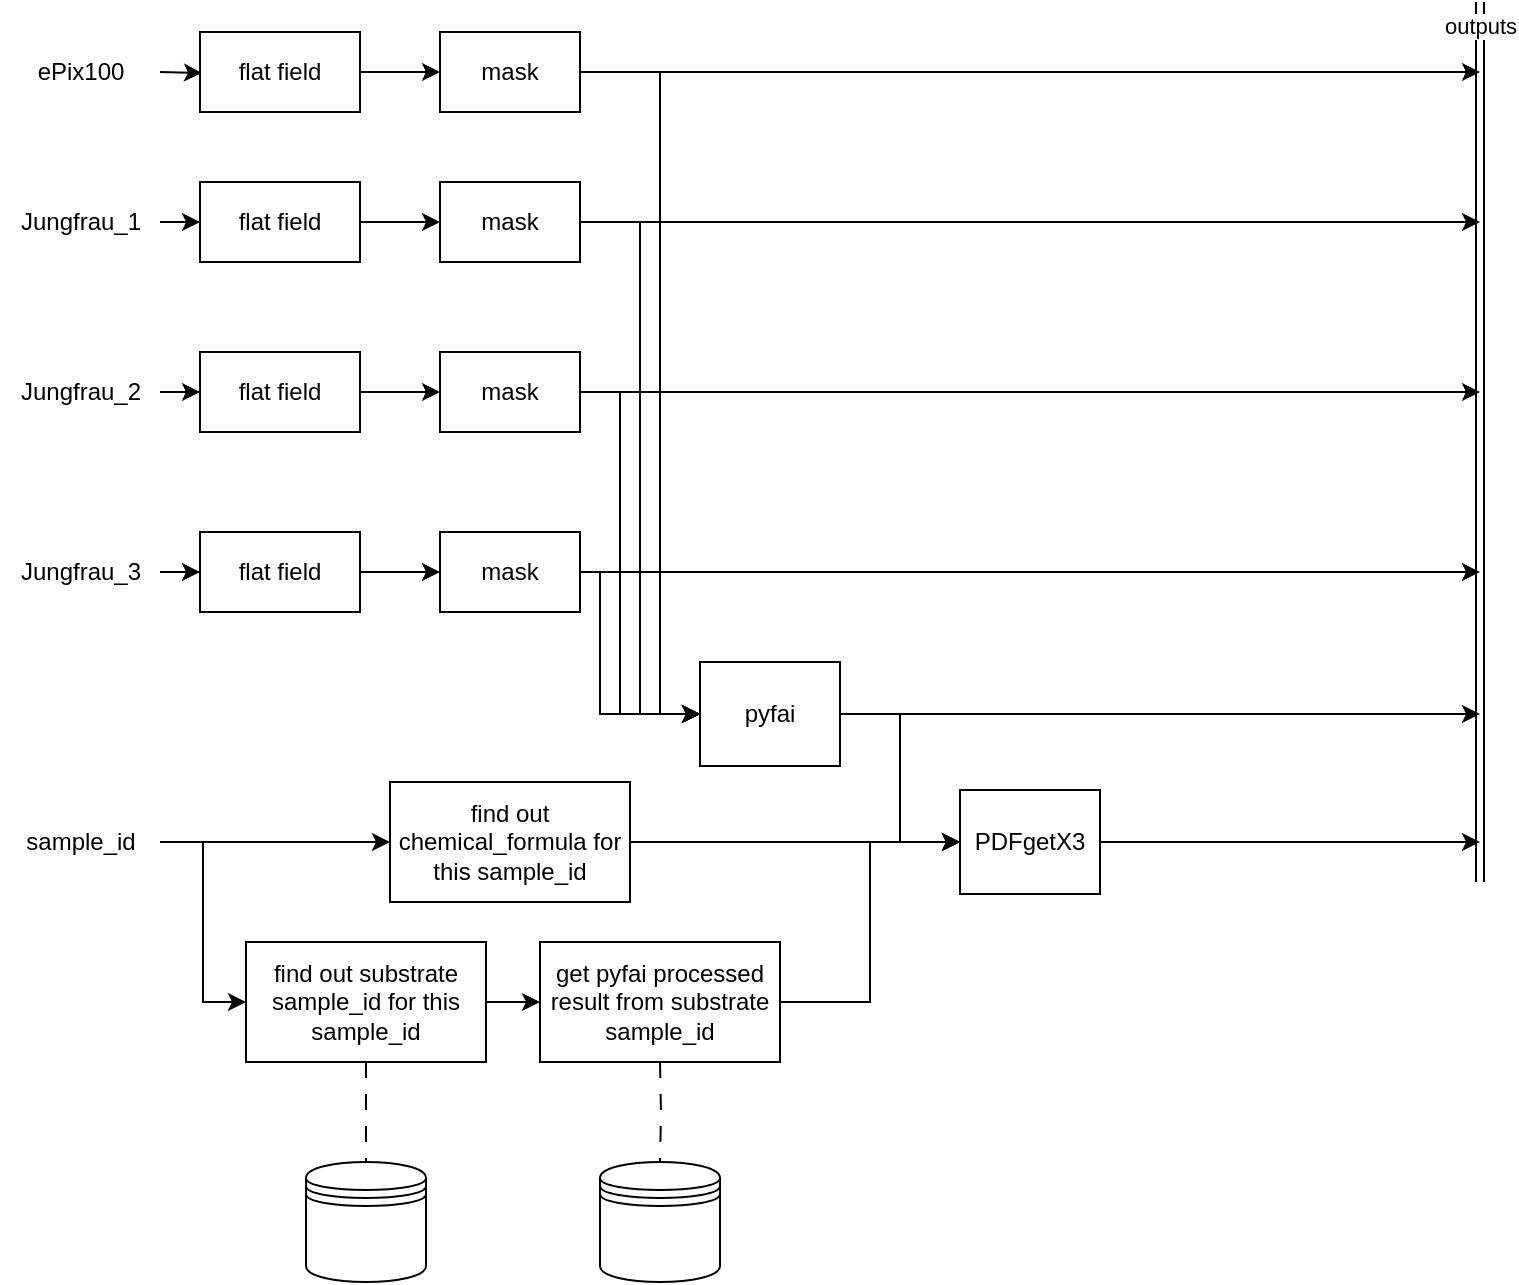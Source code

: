<mxfile version="21.1.7" type="github">
  <diagram name="Page-1" id="lhWWaMpEu8fQ6LXQEqeM">
    <mxGraphModel dx="1658" dy="1011" grid="1" gridSize="10" guides="1" tooltips="1" connect="1" arrows="1" fold="1" page="1" pageScale="1" pageWidth="827" pageHeight="1169" math="0" shadow="0">
      <root>
        <mxCell id="0" />
        <mxCell id="1" parent="0" />
        <mxCell id="IkbrlV8vESrTVHvmI2JB-5" value="" style="edgeStyle=orthogonalEdgeStyle;rounded=0;orthogonalLoop=1;jettySize=auto;html=1;" parent="1" source="IkbrlV8vESrTVHvmI2JB-1" target="IkbrlV8vESrTVHvmI2JB-4" edge="1">
          <mxGeometry relative="1" as="geometry" />
        </mxCell>
        <mxCell id="IkbrlV8vESrTVHvmI2JB-1" value="Jungfrau_1" style="text;html=1;align=center;verticalAlign=middle;resizable=0;points=[];autosize=1;strokeColor=none;fillColor=none;" parent="1" vertex="1">
          <mxGeometry x="10" y="105" width="80" height="30" as="geometry" />
        </mxCell>
        <mxCell id="IkbrlV8vESrTVHvmI2JB-7" value="" style="edgeStyle=orthogonalEdgeStyle;rounded=0;orthogonalLoop=1;jettySize=auto;html=1;" parent="1" source="IkbrlV8vESrTVHvmI2JB-2" target="IkbrlV8vESrTVHvmI2JB-6" edge="1">
          <mxGeometry relative="1" as="geometry" />
        </mxCell>
        <mxCell id="IkbrlV8vESrTVHvmI2JB-2" value="Jungfrau_2" style="text;html=1;align=center;verticalAlign=middle;resizable=0;points=[];autosize=1;strokeColor=none;fillColor=none;" parent="1" vertex="1">
          <mxGeometry x="10" y="190" width="80" height="30" as="geometry" />
        </mxCell>
        <mxCell id="IkbrlV8vESrTVHvmI2JB-9" value="" style="edgeStyle=orthogonalEdgeStyle;rounded=0;orthogonalLoop=1;jettySize=auto;html=1;" parent="1" source="IkbrlV8vESrTVHvmI2JB-3" target="IkbrlV8vESrTVHvmI2JB-8" edge="1">
          <mxGeometry relative="1" as="geometry" />
        </mxCell>
        <mxCell id="IkbrlV8vESrTVHvmI2JB-3" value="Jungfrau_3" style="text;html=1;align=center;verticalAlign=middle;resizable=0;points=[];autosize=1;strokeColor=none;fillColor=none;" parent="1" vertex="1">
          <mxGeometry x="10" y="280" width="80" height="30" as="geometry" />
        </mxCell>
        <mxCell id="IkbrlV8vESrTVHvmI2JB-14" value="" style="edgeStyle=orthogonalEdgeStyle;rounded=0;orthogonalLoop=1;jettySize=auto;html=1;" parent="1" source="IkbrlV8vESrTVHvmI2JB-4" target="IkbrlV8vESrTVHvmI2JB-10" edge="1">
          <mxGeometry relative="1" as="geometry" />
        </mxCell>
        <mxCell id="IkbrlV8vESrTVHvmI2JB-4" value="flat field" style="rounded=0;whiteSpace=wrap;html=1;" parent="1" vertex="1">
          <mxGeometry x="110" y="100" width="80" height="40" as="geometry" />
        </mxCell>
        <mxCell id="IkbrlV8vESrTVHvmI2JB-15" value="" style="edgeStyle=orthogonalEdgeStyle;rounded=0;orthogonalLoop=1;jettySize=auto;html=1;" parent="1" source="IkbrlV8vESrTVHvmI2JB-6" target="IkbrlV8vESrTVHvmI2JB-11" edge="1">
          <mxGeometry relative="1" as="geometry" />
        </mxCell>
        <mxCell id="IkbrlV8vESrTVHvmI2JB-6" value="flat field" style="rounded=0;whiteSpace=wrap;html=1;" parent="1" vertex="1">
          <mxGeometry x="110" y="185" width="80" height="40" as="geometry" />
        </mxCell>
        <mxCell id="IkbrlV8vESrTVHvmI2JB-16" value="" style="edgeStyle=orthogonalEdgeStyle;rounded=0;orthogonalLoop=1;jettySize=auto;html=1;" parent="1" source="IkbrlV8vESrTVHvmI2JB-8" target="IkbrlV8vESrTVHvmI2JB-12" edge="1">
          <mxGeometry relative="1" as="geometry" />
        </mxCell>
        <mxCell id="IkbrlV8vESrTVHvmI2JB-8" value="flat field" style="rounded=0;whiteSpace=wrap;html=1;" parent="1" vertex="1">
          <mxGeometry x="110" y="275" width="80" height="40" as="geometry" />
        </mxCell>
        <mxCell id="IkbrlV8vESrTVHvmI2JB-18" style="edgeStyle=orthogonalEdgeStyle;rounded=0;orthogonalLoop=1;jettySize=auto;html=1;entryX=0;entryY=0.5;entryDx=0;entryDy=0;" parent="1" source="IkbrlV8vESrTVHvmI2JB-10" target="IkbrlV8vESrTVHvmI2JB-17" edge="1">
          <mxGeometry relative="1" as="geometry">
            <Array as="points">
              <mxPoint x="330" y="120" />
              <mxPoint x="330" y="366" />
            </Array>
          </mxGeometry>
        </mxCell>
        <mxCell id="IkbrlV8vESrTVHvmI2JB-24" style="edgeStyle=orthogonalEdgeStyle;rounded=0;orthogonalLoop=1;jettySize=auto;html=1;" parent="1" source="IkbrlV8vESrTVHvmI2JB-10" edge="1">
          <mxGeometry relative="1" as="geometry">
            <mxPoint x="750" y="120" as="targetPoint" />
          </mxGeometry>
        </mxCell>
        <mxCell id="IkbrlV8vESrTVHvmI2JB-10" value="mask" style="rounded=0;whiteSpace=wrap;html=1;" parent="1" vertex="1">
          <mxGeometry x="230" y="100" width="70" height="40" as="geometry" />
        </mxCell>
        <mxCell id="IkbrlV8vESrTVHvmI2JB-19" value="" style="edgeStyle=orthogonalEdgeStyle;rounded=0;orthogonalLoop=1;jettySize=auto;html=1;entryX=0;entryY=0.5;entryDx=0;entryDy=0;" parent="1" source="IkbrlV8vESrTVHvmI2JB-11" target="IkbrlV8vESrTVHvmI2JB-17" edge="1">
          <mxGeometry relative="1" as="geometry">
            <Array as="points">
              <mxPoint x="320" y="205" />
              <mxPoint x="320" y="366" />
            </Array>
          </mxGeometry>
        </mxCell>
        <mxCell id="IkbrlV8vESrTVHvmI2JB-25" style="edgeStyle=orthogonalEdgeStyle;rounded=0;orthogonalLoop=1;jettySize=auto;html=1;" parent="1" source="IkbrlV8vESrTVHvmI2JB-11" edge="1">
          <mxGeometry relative="1" as="geometry">
            <mxPoint x="750" y="205" as="targetPoint" />
          </mxGeometry>
        </mxCell>
        <mxCell id="IkbrlV8vESrTVHvmI2JB-11" value="mask" style="rounded=0;whiteSpace=wrap;html=1;" parent="1" vertex="1">
          <mxGeometry x="230" y="185" width="70" height="40" as="geometry" />
        </mxCell>
        <mxCell id="IkbrlV8vESrTVHvmI2JB-20" style="edgeStyle=orthogonalEdgeStyle;rounded=0;orthogonalLoop=1;jettySize=auto;html=1;entryX=0;entryY=0.5;entryDx=0;entryDy=0;" parent="1" source="IkbrlV8vESrTVHvmI2JB-12" target="IkbrlV8vESrTVHvmI2JB-17" edge="1">
          <mxGeometry relative="1" as="geometry">
            <Array as="points">
              <mxPoint x="310" y="295" />
              <mxPoint x="310" y="366" />
            </Array>
          </mxGeometry>
        </mxCell>
        <mxCell id="IkbrlV8vESrTVHvmI2JB-26" style="edgeStyle=orthogonalEdgeStyle;rounded=0;orthogonalLoop=1;jettySize=auto;html=1;" parent="1" source="IkbrlV8vESrTVHvmI2JB-12" edge="1">
          <mxGeometry relative="1" as="geometry">
            <mxPoint x="750" y="295" as="targetPoint" />
          </mxGeometry>
        </mxCell>
        <mxCell id="IkbrlV8vESrTVHvmI2JB-12" value="mask" style="rounded=0;whiteSpace=wrap;html=1;" parent="1" vertex="1">
          <mxGeometry x="230" y="275" width="70" height="40" as="geometry" />
        </mxCell>
        <mxCell id="IkbrlV8vESrTVHvmI2JB-28" style="edgeStyle=orthogonalEdgeStyle;rounded=0;orthogonalLoop=1;jettySize=auto;html=1;" parent="1" source="IkbrlV8vESrTVHvmI2JB-17" edge="1">
          <mxGeometry relative="1" as="geometry">
            <mxPoint x="750" y="366" as="targetPoint" />
          </mxGeometry>
        </mxCell>
        <mxCell id="PfKu16TSMddH5ulJ7kb4-6" style="edgeStyle=orthogonalEdgeStyle;rounded=0;orthogonalLoop=1;jettySize=auto;html=1;exitX=1;exitY=0.5;exitDx=0;exitDy=0;entryX=0;entryY=0.5;entryDx=0;entryDy=0;" edge="1" parent="1" source="IkbrlV8vESrTVHvmI2JB-17" target="PfKu16TSMddH5ulJ7kb4-1">
          <mxGeometry relative="1" as="geometry" />
        </mxCell>
        <mxCell id="IkbrlV8vESrTVHvmI2JB-17" value="pyfai" style="rounded=0;whiteSpace=wrap;html=1;" parent="1" vertex="1">
          <mxGeometry x="360" y="340" width="70" height="52" as="geometry" />
        </mxCell>
        <mxCell id="IkbrlV8vESrTVHvmI2JB-30" value="" style="shape=link;html=1;rounded=0;" parent="1" edge="1">
          <mxGeometry width="100" relative="1" as="geometry">
            <mxPoint x="750" y="450" as="sourcePoint" />
            <mxPoint x="750" y="10" as="targetPoint" />
          </mxGeometry>
        </mxCell>
        <mxCell id="IkbrlV8vESrTVHvmI2JB-33" value="outputs" style="edgeLabel;html=1;align=center;verticalAlign=middle;resizable=0;points=[];" parent="IkbrlV8vESrTVHvmI2JB-30" vertex="1" connectable="0">
          <mxGeometry x="0.946" y="-3" relative="1" as="geometry">
            <mxPoint x="-3" as="offset" />
          </mxGeometry>
        </mxCell>
        <mxCell id="IkbrlV8vESrTVHvmI2JB-34" value="ePix100" style="text;html=1;align=center;verticalAlign=middle;resizable=0;points=[];autosize=1;strokeColor=none;fillColor=none;" parent="1" vertex="1">
          <mxGeometry x="15" y="30" width="70" height="30" as="geometry" />
        </mxCell>
        <mxCell id="IkbrlV8vESrTVHvmI2JB-35" value="" style="edgeStyle=orthogonalEdgeStyle;rounded=0;orthogonalLoop=1;jettySize=auto;html=1;" parent="1" target="IkbrlV8vESrTVHvmI2JB-37" edge="1">
          <mxGeometry relative="1" as="geometry">
            <mxPoint x="90" y="45" as="sourcePoint" />
          </mxGeometry>
        </mxCell>
        <mxCell id="IkbrlV8vESrTVHvmI2JB-36" value="" style="edgeStyle=orthogonalEdgeStyle;rounded=0;orthogonalLoop=1;jettySize=auto;html=1;" parent="1" source="IkbrlV8vESrTVHvmI2JB-37" target="IkbrlV8vESrTVHvmI2JB-38" edge="1">
          <mxGeometry relative="1" as="geometry" />
        </mxCell>
        <mxCell id="IkbrlV8vESrTVHvmI2JB-37" value="flat field" style="rounded=0;whiteSpace=wrap;html=1;" parent="1" vertex="1">
          <mxGeometry x="110" y="25" width="80" height="40" as="geometry" />
        </mxCell>
        <mxCell id="IkbrlV8vESrTVHvmI2JB-39" style="edgeStyle=orthogonalEdgeStyle;rounded=0;orthogonalLoop=1;jettySize=auto;html=1;entryX=0;entryY=0.5;entryDx=0;entryDy=0;" parent="1" source="IkbrlV8vESrTVHvmI2JB-38" target="IkbrlV8vESrTVHvmI2JB-17" edge="1">
          <mxGeometry relative="1" as="geometry">
            <Array as="points">
              <mxPoint x="340" y="45" />
              <mxPoint x="340" y="366" />
            </Array>
          </mxGeometry>
        </mxCell>
        <mxCell id="IkbrlV8vESrTVHvmI2JB-40" style="edgeStyle=orthogonalEdgeStyle;rounded=0;orthogonalLoop=1;jettySize=auto;html=1;" parent="1" source="IkbrlV8vESrTVHvmI2JB-38" edge="1">
          <mxGeometry relative="1" as="geometry">
            <mxPoint x="750" y="45" as="targetPoint" />
          </mxGeometry>
        </mxCell>
        <mxCell id="IkbrlV8vESrTVHvmI2JB-38" value="mask" style="rounded=0;whiteSpace=wrap;html=1;" parent="1" vertex="1">
          <mxGeometry x="230" y="25" width="70" height="40" as="geometry" />
        </mxCell>
        <mxCell id="PfKu16TSMddH5ulJ7kb4-11" value="" style="edgeStyle=orthogonalEdgeStyle;rounded=0;orthogonalLoop=1;jettySize=auto;html=1;" edge="1" parent="1" source="IkbrlV8vESrTVHvmI2JB-44" target="PfKu16TSMddH5ulJ7kb4-9">
          <mxGeometry relative="1" as="geometry" />
        </mxCell>
        <mxCell id="PfKu16TSMddH5ulJ7kb4-12" style="edgeStyle=orthogonalEdgeStyle;rounded=0;orthogonalLoop=1;jettySize=auto;html=1;entryX=0;entryY=0.5;entryDx=0;entryDy=0;" edge="1" parent="1" source="IkbrlV8vESrTVHvmI2JB-44" target="PfKu16TSMddH5ulJ7kb4-2">
          <mxGeometry relative="1" as="geometry" />
        </mxCell>
        <mxCell id="IkbrlV8vESrTVHvmI2JB-44" value="sample_id" style="text;html=1;align=center;verticalAlign=middle;resizable=0;points=[];autosize=1;strokeColor=none;fillColor=none;" parent="1" vertex="1">
          <mxGeometry x="10" y="415" width="80" height="30" as="geometry" />
        </mxCell>
        <mxCell id="IkbrlV8vESrTVHvmI2JB-47" value="" style="shape=datastore;whiteSpace=wrap;html=1;" parent="1" vertex="1">
          <mxGeometry x="163" y="590" width="60" height="60" as="geometry" />
        </mxCell>
        <mxCell id="PfKu16TSMddH5ulJ7kb4-14" style="edgeStyle=orthogonalEdgeStyle;rounded=0;orthogonalLoop=1;jettySize=auto;html=1;exitX=1;exitY=0.5;exitDx=0;exitDy=0;" edge="1" parent="1" source="PfKu16TSMddH5ulJ7kb4-1">
          <mxGeometry relative="1" as="geometry">
            <mxPoint x="750" y="430" as="targetPoint" />
          </mxGeometry>
        </mxCell>
        <mxCell id="PfKu16TSMddH5ulJ7kb4-1" value="PDFgetX3" style="rounded=0;whiteSpace=wrap;html=1;" vertex="1" parent="1">
          <mxGeometry x="490" y="404" width="70" height="52" as="geometry" />
        </mxCell>
        <mxCell id="PfKu16TSMddH5ulJ7kb4-8" value="" style="edgeStyle=orthogonalEdgeStyle;rounded=0;orthogonalLoop=1;jettySize=auto;html=1;" edge="1" parent="1" source="PfKu16TSMddH5ulJ7kb4-2" target="PfKu16TSMddH5ulJ7kb4-5">
          <mxGeometry relative="1" as="geometry" />
        </mxCell>
        <mxCell id="PfKu16TSMddH5ulJ7kb4-15" style="edgeStyle=orthogonalEdgeStyle;rounded=0;orthogonalLoop=1;jettySize=auto;html=1;exitX=0.5;exitY=1;exitDx=0;exitDy=0;dashed=1;dashPattern=8 8;endArrow=none;endFill=0;" edge="1" parent="1" source="PfKu16TSMddH5ulJ7kb4-2" target="IkbrlV8vESrTVHvmI2JB-47">
          <mxGeometry relative="1" as="geometry" />
        </mxCell>
        <mxCell id="PfKu16TSMddH5ulJ7kb4-2" value="find out substrate sample_id for this sample_id" style="rounded=0;whiteSpace=wrap;html=1;" vertex="1" parent="1">
          <mxGeometry x="133" y="480" width="120" height="60" as="geometry" />
        </mxCell>
        <mxCell id="PfKu16TSMddH5ulJ7kb4-7" style="edgeStyle=orthogonalEdgeStyle;rounded=0;orthogonalLoop=1;jettySize=auto;html=1;entryX=0;entryY=0.5;entryDx=0;entryDy=0;" edge="1" parent="1" source="PfKu16TSMddH5ulJ7kb4-5" target="PfKu16TSMddH5ulJ7kb4-1">
          <mxGeometry relative="1" as="geometry" />
        </mxCell>
        <mxCell id="PfKu16TSMddH5ulJ7kb4-5" value="get pyfai processed result from substrate sample_id" style="rounded=0;whiteSpace=wrap;html=1;" vertex="1" parent="1">
          <mxGeometry x="280" y="480" width="120" height="60" as="geometry" />
        </mxCell>
        <mxCell id="PfKu16TSMddH5ulJ7kb4-13" style="edgeStyle=orthogonalEdgeStyle;rounded=0;orthogonalLoop=1;jettySize=auto;html=1;entryX=0;entryY=0.5;entryDx=0;entryDy=0;" edge="1" parent="1" source="PfKu16TSMddH5ulJ7kb4-9" target="PfKu16TSMddH5ulJ7kb4-1">
          <mxGeometry relative="1" as="geometry" />
        </mxCell>
        <mxCell id="PfKu16TSMddH5ulJ7kb4-9" value="find out chemical_formula for this sample_id" style="rounded=0;whiteSpace=wrap;html=1;" vertex="1" parent="1">
          <mxGeometry x="205" y="400" width="120" height="60" as="geometry" />
        </mxCell>
        <mxCell id="PfKu16TSMddH5ulJ7kb4-16" value="" style="shape=datastore;whiteSpace=wrap;html=1;" vertex="1" parent="1">
          <mxGeometry x="310" y="590" width="60" height="60" as="geometry" />
        </mxCell>
        <mxCell id="PfKu16TSMddH5ulJ7kb4-17" style="edgeStyle=orthogonalEdgeStyle;rounded=0;orthogonalLoop=1;jettySize=auto;html=1;exitX=0.5;exitY=1;exitDx=0;exitDy=0;dashed=1;dashPattern=8 8;endArrow=none;endFill=0;" edge="1" parent="1" target="PfKu16TSMddH5ulJ7kb4-16">
          <mxGeometry relative="1" as="geometry">
            <mxPoint x="340" y="540" as="sourcePoint" />
          </mxGeometry>
        </mxCell>
      </root>
    </mxGraphModel>
  </diagram>
</mxfile>
